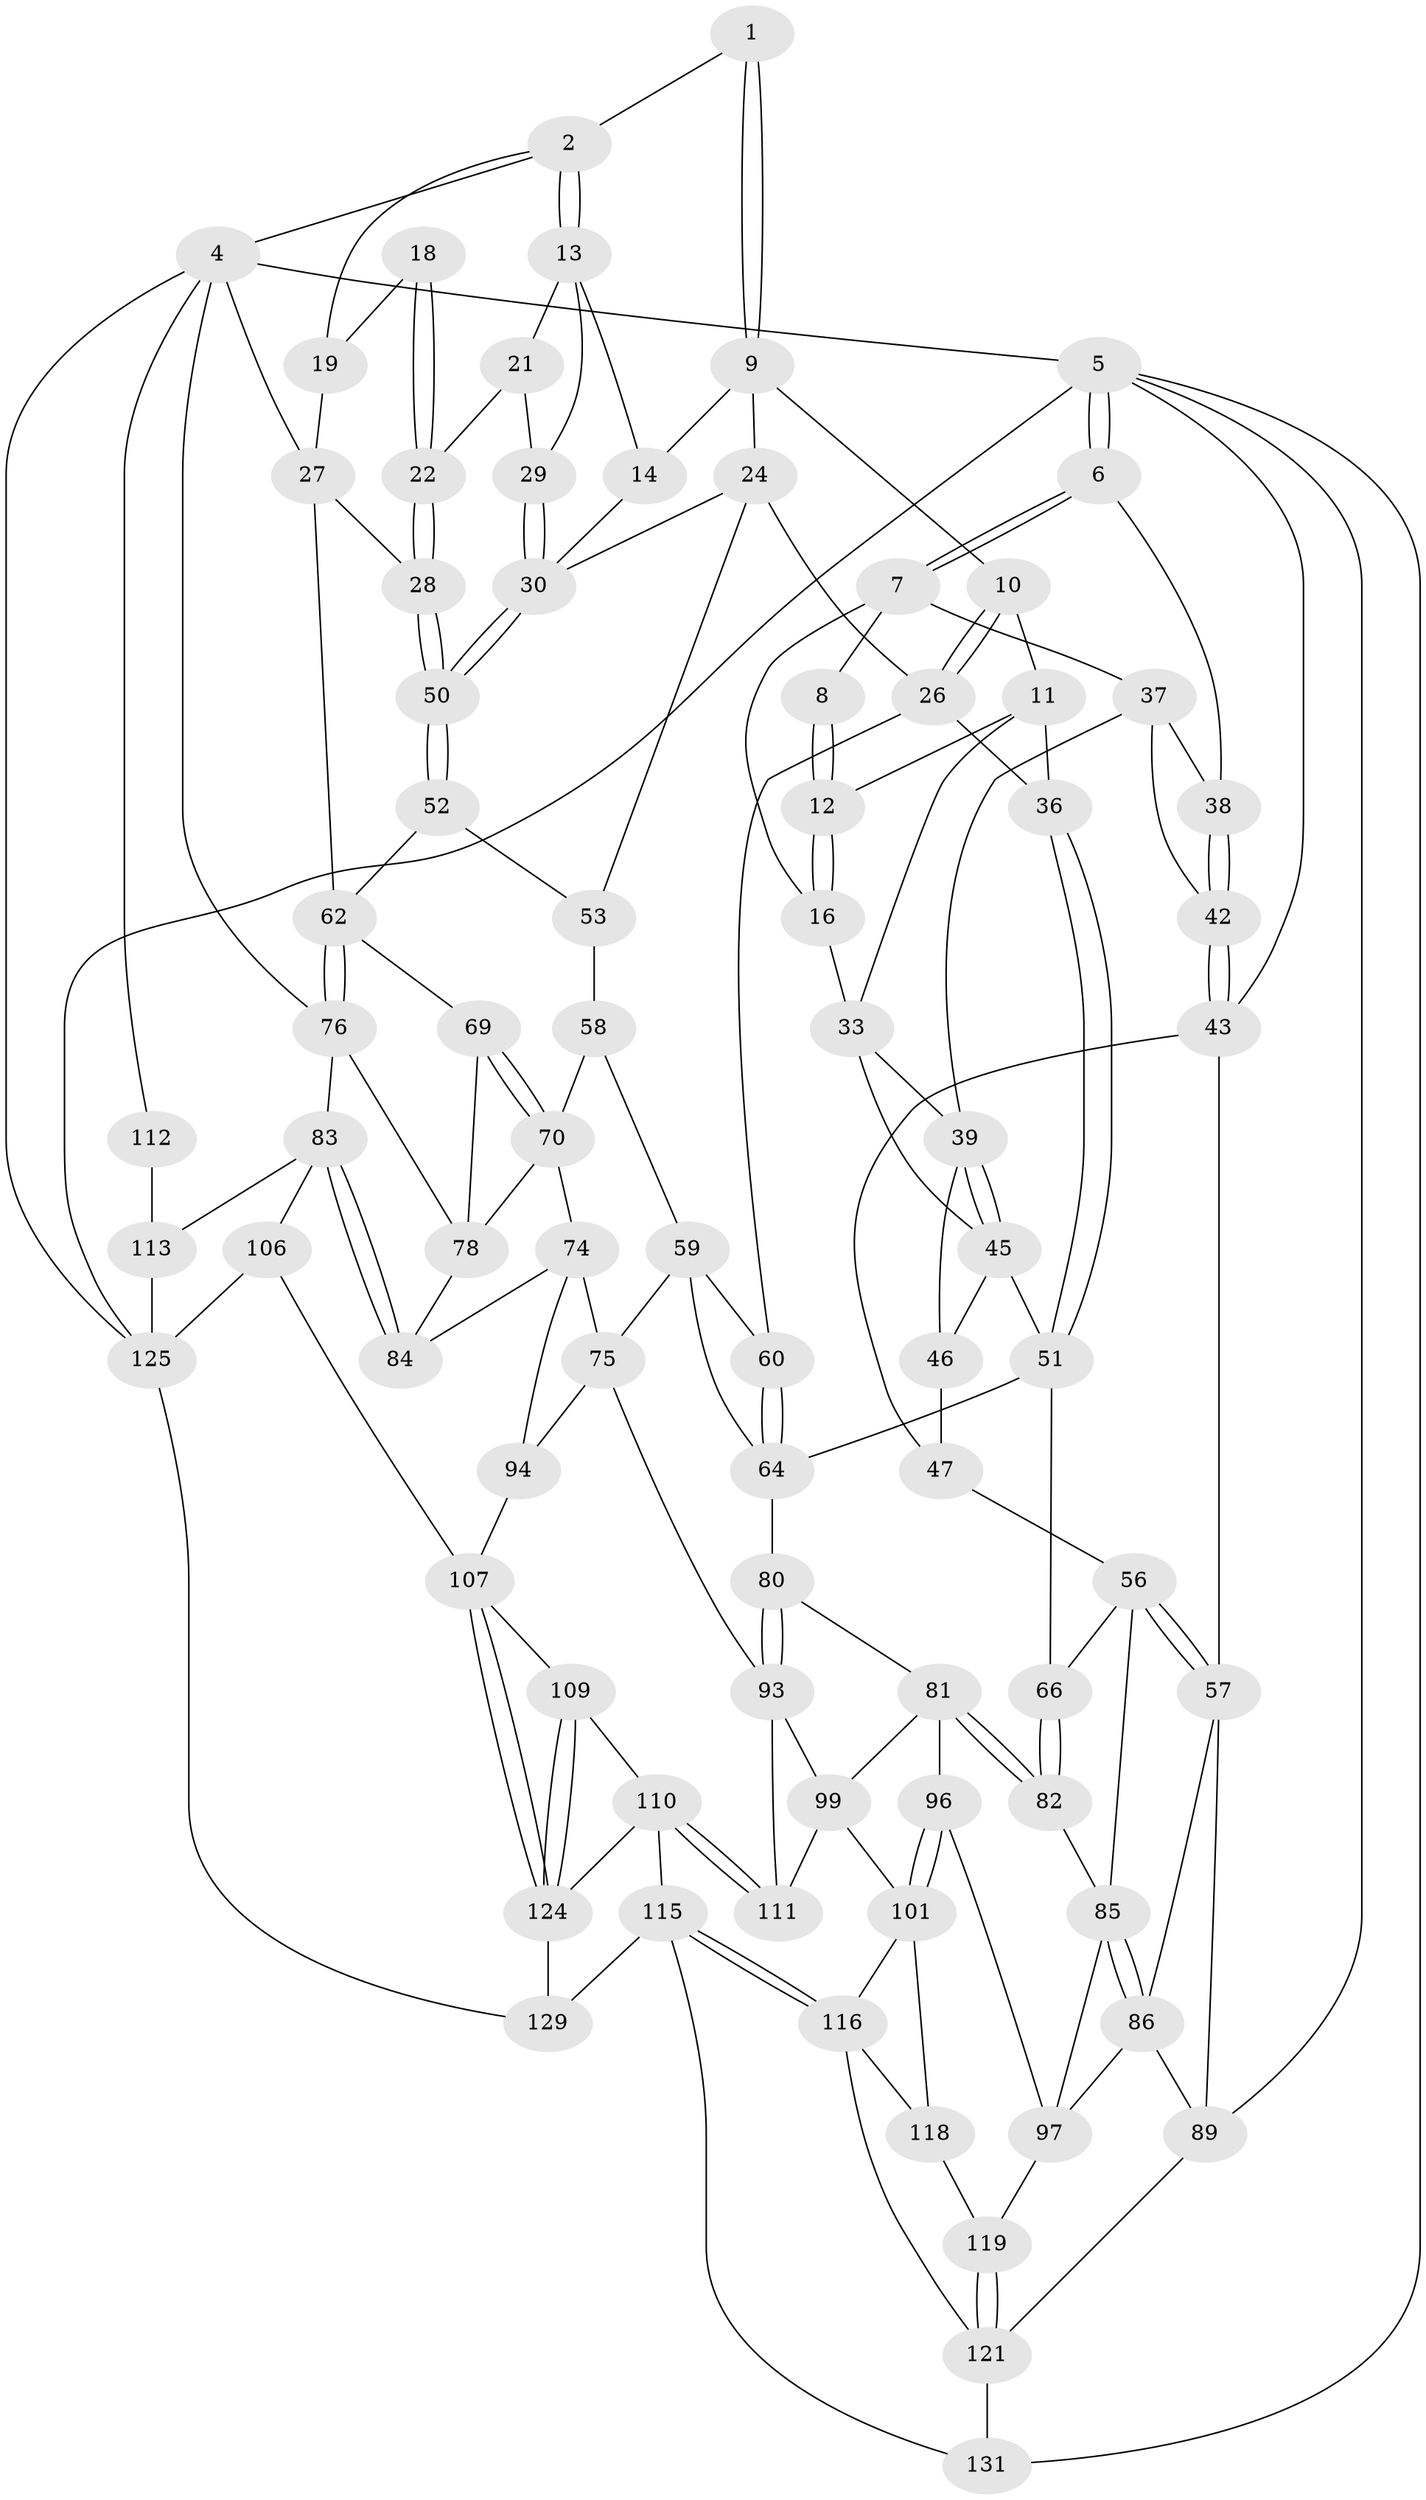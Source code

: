 // Generated by graph-tools (version 1.1) at 2025/52/02/27/25 19:52:38]
// undirected, 82 vertices, 177 edges
graph export_dot {
graph [start="1"]
  node [color=gray90,style=filled];
  1 [pos="+0.5898139457281962+0"];
  2 [pos="+0.6737954251840216+0",super="+3"];
  4 [pos="+1+0",super="+104"];
  5 [pos="+0+0",super="+90"];
  6 [pos="+0+0"];
  7 [pos="+0+0",super="+17"];
  8 [pos="+0.3084676164624643+0"];
  9 [pos="+0.4819490997372818+0.10738152425848527",super="+15"];
  10 [pos="+0.40586779378464033+0.1201159576594269"];
  11 [pos="+0.3145338939045146+0.10116973760746947",super="+32"];
  12 [pos="+0.313838623393398+0.1004768505755942"];
  13 [pos="+0.6994742293567966+0.06802606383380287",super="+20"];
  14 [pos="+0.6468289496065566+0.12545649714466195"];
  16 [pos="+0.20752480242628144+0.14514913606012408"];
  18 [pos="+0.9227397132063561+0.10403235503633243"];
  19 [pos="+0.9774288886344437+0.059547969019539675"];
  21 [pos="+0.8622887749920165+0.13423149745058766",super="+23"];
  22 [pos="+0.891276248595923+0.2602669332567334"];
  24 [pos="+0.5341007442939932+0.2562774065982181",super="+25"];
  26 [pos="+0.42825107823775693+0.2884000220837613",super="+35"];
  27 [pos="+0.9268057122628364+0.289584445917701",super="+61"];
  28 [pos="+0.9139446789232495+0.2815846326609223"];
  29 [pos="+0.7612563940319158+0.22409035954727832"];
  30 [pos="+0.7415688170606619+0.2572352431879375",super="+31"];
  33 [pos="+0.2450295309598271+0.25018246816444323",super="+34"];
  36 [pos="+0.3511020634271143+0.2803336542354758"];
  37 [pos="+0.13562695110040707+0.17285423501504052",super="+41"];
  38 [pos="+0.04605953268247171+0.09671157070674384"];
  39 [pos="+0.16381363661205517+0.2505061058179125",super="+40"];
  42 [pos="+0.06453534201885644+0.226245012367382"];
  43 [pos="+0.05938180154066144+0.23014043331253947",super="+44"];
  45 [pos="+0.20752080247422586+0.29364277214659557",super="+48"];
  46 [pos="+0.14212029136324542+0.2735676253943742",super="+49"];
  47 [pos="+0.06854025158909843+0.3077024873614022",super="+55"];
  50 [pos="+0.7341617222033071+0.3519141642796407"];
  51 [pos="+0.24450059334456598+0.4375768086186768",super="+65"];
  52 [pos="+0.7341191694114925+0.35207570436838964"];
  53 [pos="+0.6740547848931825+0.3609095347729788",super="+54"];
  56 [pos="+0.036105860153391386+0.3732657778769369",super="+67"];
  57 [pos="+0+0.41957398184182354",super="+87"];
  58 [pos="+0.5466463002905325+0.3920868863331626",super="+68"];
  59 [pos="+0.4941789238053114+0.4273516361243043",super="+72"];
  60 [pos="+0.4318452655555548+0.3776090115672926"];
  62 [pos="+1+0.5223113494008542",super="+63"];
  64 [pos="+0.36180438986294+0.4738710946606719",super="+73"];
  66 [pos="+0.21373216268512074+0.4736032180595315"];
  69 [pos="+0.7300077342062131+0.44836746427772095"];
  70 [pos="+0.6136239846359971+0.5026327509888813",super="+71"];
  74 [pos="+0.5923144465785846+0.5206238773812522",super="+88"];
  75 [pos="+0.5513412299334931+0.5484857300736025",super="+92"];
  76 [pos="+1+0.6180628843984758",super="+77"];
  78 [pos="+0.7571735438701018+0.497912784428871",super="+79"];
  80 [pos="+0.3786941267480289+0.614269764436773"];
  81 [pos="+0.2531504435056452+0.6375663666199971",super="+95"];
  82 [pos="+0.22931147085472256+0.6074132719945476"];
  83 [pos="+0.8084038240673193+0.6658934962090031",super="+105"];
  84 [pos="+0.7919810364560297+0.6635842801004952"];
  85 [pos="+0+0.6181861869233078",super="+91"];
  86 [pos="+0+0.6340933359158335",super="+103"];
  89 [pos="+0+1",super="+120"];
  93 [pos="+0.45646289024863257+0.7098343860087689",super="+98"];
  94 [pos="+0.5702332173075184+0.7028285250117792"];
  96 [pos="+0.22096036031046687+0.7458598425435696"];
  97 [pos="+0.17291869623014325+0.7776066988665412",super="+102"];
  99 [pos="+0.32008464183825125+0.7066819615538055",super="+100"];
  101 [pos="+0.3212919495172606+0.8070677698234026",super="+117"];
  106 [pos="+0.6920769912110483+0.8771598464496724"];
  107 [pos="+0.6603326198574934+0.8708735399370384",super="+108"];
  109 [pos="+0.49531646543253327+0.8787518321229218"];
  110 [pos="+0.4590362205466832+0.8908559672483934",super="+114"];
  111 [pos="+0.4224442707181662+0.7685000548386466"];
  112 [pos="+0.971718325632737+0.80037973233322"];
  113 [pos="+0.8096960433979377+0.9072876338394467",super="+126"];
  115 [pos="+0.4053595534541107+0.9486923307551324",super="+130"];
  116 [pos="+0.3618445103256814+0.9212099383266734",super="+122"];
  118 [pos="+0.2418716691711931+0.8854610965247695"];
  119 [pos="+0.1684702264546208+0.8509983823851531"];
  121 [pos="+0.1633785346378045+1",super="+123"];
  124 [pos="+0.5957066587658114+0.9369619425283466",super="+127"];
  125 [pos="+0.8764044084462366+1",super="+128"];
  129 [pos="+0.5937540261828158+1"];
  131 [pos="+0.21950094437229184+1"];
  1 -- 2;
  1 -- 9;
  1 -- 9;
  2 -- 13;
  2 -- 13;
  2 -- 19;
  2 -- 4;
  4 -- 5;
  4 -- 27;
  4 -- 112;
  4 -- 125;
  4 -- 76;
  5 -- 6;
  5 -- 6;
  5 -- 89;
  5 -- 125;
  5 -- 131;
  5 -- 43;
  6 -- 7;
  6 -- 7;
  6 -- 38;
  7 -- 8;
  7 -- 16;
  7 -- 37;
  8 -- 12;
  8 -- 12;
  9 -- 10;
  9 -- 24;
  9 -- 14;
  10 -- 11;
  10 -- 26;
  10 -- 26;
  11 -- 12;
  11 -- 33;
  11 -- 36;
  12 -- 16;
  12 -- 16;
  13 -- 14;
  13 -- 29;
  13 -- 21;
  14 -- 30;
  16 -- 33;
  18 -- 19;
  18 -- 22;
  18 -- 22;
  19 -- 27;
  21 -- 29;
  21 -- 22;
  22 -- 28;
  22 -- 28;
  24 -- 26;
  24 -- 30;
  24 -- 53;
  26 -- 36;
  26 -- 60;
  27 -- 28;
  27 -- 62;
  28 -- 50;
  28 -- 50;
  29 -- 30;
  29 -- 30;
  30 -- 50;
  30 -- 50;
  33 -- 45;
  33 -- 39;
  36 -- 51;
  36 -- 51;
  37 -- 38;
  37 -- 42;
  37 -- 39;
  38 -- 42;
  38 -- 42;
  39 -- 45;
  39 -- 45;
  39 -- 46;
  42 -- 43;
  42 -- 43;
  43 -- 47;
  43 -- 57;
  45 -- 51;
  45 -- 46;
  46 -- 47 [weight=2];
  47 -- 56;
  50 -- 52;
  50 -- 52;
  51 -- 64;
  51 -- 66;
  52 -- 53;
  52 -- 62;
  53 -- 58 [weight=2];
  56 -- 57;
  56 -- 57;
  56 -- 66;
  56 -- 85;
  57 -- 89;
  57 -- 86;
  58 -- 59;
  58 -- 70;
  59 -- 60;
  59 -- 64;
  59 -- 75;
  60 -- 64;
  60 -- 64;
  62 -- 76;
  62 -- 76;
  62 -- 69;
  64 -- 80;
  66 -- 82;
  66 -- 82;
  69 -- 70;
  69 -- 70;
  69 -- 78;
  70 -- 74;
  70 -- 78;
  74 -- 75;
  74 -- 84;
  74 -- 94;
  75 -- 93;
  75 -- 94;
  76 -- 83;
  76 -- 78;
  78 -- 84;
  80 -- 81;
  80 -- 93;
  80 -- 93;
  81 -- 82;
  81 -- 82;
  81 -- 96;
  81 -- 99;
  82 -- 85;
  83 -- 84;
  83 -- 84;
  83 -- 113;
  83 -- 106;
  85 -- 86;
  85 -- 86;
  85 -- 97;
  86 -- 89;
  86 -- 97;
  89 -- 121;
  93 -- 99;
  93 -- 111;
  94 -- 107;
  96 -- 97;
  96 -- 101;
  96 -- 101;
  97 -- 119;
  99 -- 101;
  99 -- 111;
  101 -- 116;
  101 -- 118;
  106 -- 107;
  106 -- 125;
  107 -- 124;
  107 -- 124;
  107 -- 109;
  109 -- 110;
  109 -- 124;
  109 -- 124;
  110 -- 111;
  110 -- 111;
  110 -- 115;
  110 -- 124;
  112 -- 113 [weight=2];
  113 -- 125;
  115 -- 116;
  115 -- 116;
  115 -- 129;
  115 -- 131;
  116 -- 121;
  116 -- 118;
  118 -- 119;
  119 -- 121;
  119 -- 121;
  121 -- 131;
  124 -- 129;
  125 -- 129;
}
